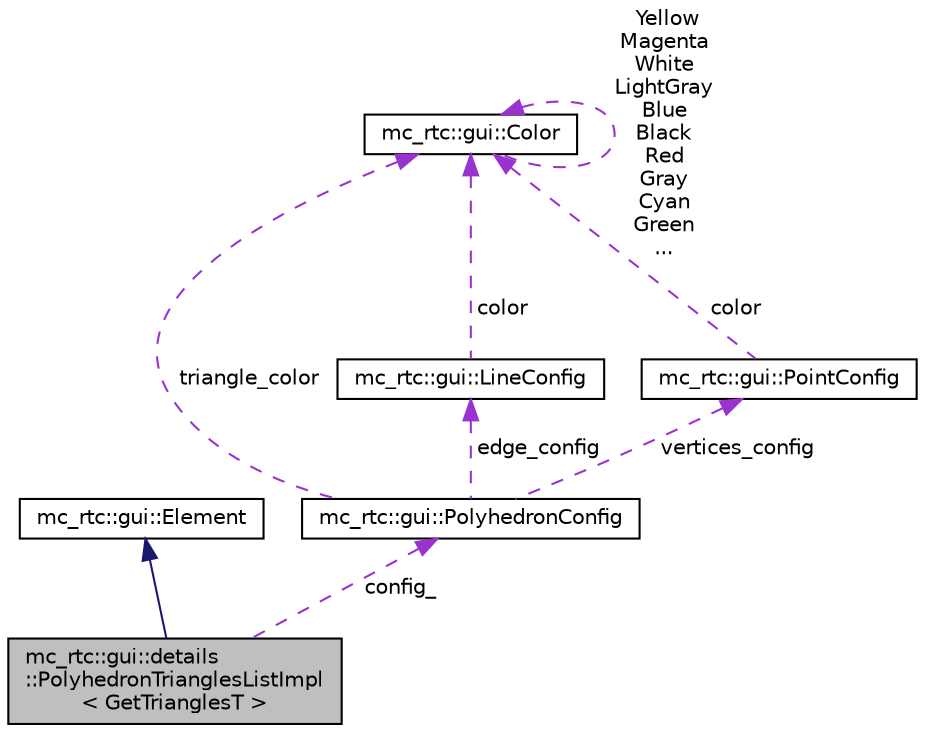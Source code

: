 digraph "mc_rtc::gui::details::PolyhedronTrianglesListImpl&lt; GetTrianglesT &gt;"
{
 // INTERACTIVE_SVG=YES
  edge [fontname="Helvetica",fontsize="10",labelfontname="Helvetica",labelfontsize="10"];
  node [fontname="Helvetica",fontsize="10",shape=record];
  Node2 [label="mc_rtc::gui::details\l::PolyhedronTrianglesListImpl\l\< GetTrianglesT \>",height=0.2,width=0.4,color="black", fillcolor="grey75", style="filled", fontcolor="black"];
  Node3 -> Node2 [dir="back",color="midnightblue",fontsize="10",style="solid",fontname="Helvetica"];
  Node3 [label="mc_rtc::gui::Element",height=0.2,width=0.4,color="black", fillcolor="white", style="filled",URL="$structmc__rtc_1_1gui_1_1Element.html"];
  Node4 -> Node2 [dir="back",color="darkorchid3",fontsize="10",style="dashed",label=" config_" ,fontname="Helvetica"];
  Node4 [label="mc_rtc::gui::PolyhedronConfig",height=0.2,width=0.4,color="black", fillcolor="white", style="filled",URL="$structmc__rtc_1_1gui_1_1PolyhedronConfig.html"];
  Node5 -> Node4 [dir="back",color="darkorchid3",fontsize="10",style="dashed",label=" triangle_color" ,fontname="Helvetica"];
  Node5 [label="mc_rtc::gui::Color",height=0.2,width=0.4,color="black", fillcolor="white", style="filled",URL="$structmc__rtc_1_1gui_1_1Color.html"];
  Node5 -> Node5 [dir="back",color="darkorchid3",fontsize="10",style="dashed",label=" Yellow\nMagenta\nWhite\nLightGray\nBlue\nBlack\nRed\nGray\nCyan\nGreen\n..." ,fontname="Helvetica"];
  Node6 -> Node4 [dir="back",color="darkorchid3",fontsize="10",style="dashed",label=" edge_config" ,fontname="Helvetica"];
  Node6 [label="mc_rtc::gui::LineConfig",height=0.2,width=0.4,color="black", fillcolor="white", style="filled",URL="$structmc__rtc_1_1gui_1_1LineConfig.html"];
  Node5 -> Node6 [dir="back",color="darkorchid3",fontsize="10",style="dashed",label=" color" ,fontname="Helvetica"];
  Node7 -> Node4 [dir="back",color="darkorchid3",fontsize="10",style="dashed",label=" vertices_config" ,fontname="Helvetica"];
  Node7 [label="mc_rtc::gui::PointConfig",height=0.2,width=0.4,color="black", fillcolor="white", style="filled",URL="$structmc__rtc_1_1gui_1_1PointConfig.html"];
  Node5 -> Node7 [dir="back",color="darkorchid3",fontsize="10",style="dashed",label=" color" ,fontname="Helvetica"];
}
